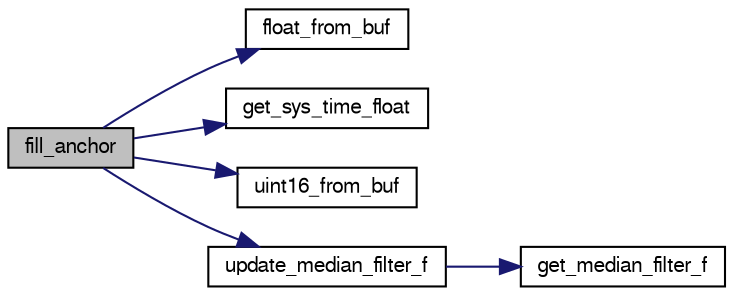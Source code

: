 digraph "fill_anchor"
{
  edge [fontname="FreeSans",fontsize="10",labelfontname="FreeSans",labelfontsize="10"];
  node [fontname="FreeSans",fontsize="10",shape=record];
  rankdir="LR";
  Node1 [label="fill_anchor",height=0.2,width=0.4,color="black", fillcolor="grey75", style="filled", fontcolor="black"];
  Node1 -> Node2 [color="midnightblue",fontsize="10",style="solid",fontname="FreeSans"];
  Node2 [label="float_from_buf",height=0.2,width=0.4,color="black", fillcolor="white", style="filled",URL="$dw1000__arduino_8c.html#a4a70dc17fac75154070c6b4a82d0c761",tooltip="Utility function to get float from buffer. "];
  Node1 -> Node3 [color="midnightblue",fontsize="10",style="solid",fontname="FreeSans"];
  Node3 [label="get_sys_time_float",height=0.2,width=0.4,color="black", fillcolor="white", style="filled",URL="$sys__time_8h.html#af486c2fb33d8d33645256a9970eb056e",tooltip="Get the time in seconds since startup. "];
  Node1 -> Node4 [color="midnightblue",fontsize="10",style="solid",fontname="FreeSans"];
  Node4 [label="uint16_from_buf",height=0.2,width=0.4,color="black", fillcolor="white", style="filled",URL="$dw1000__arduino_8c.html#a995aff8e1dbbbd71e80e723e67aaa725",tooltip="Utility function to get uint16_t from buffer. "];
  Node1 -> Node5 [color="midnightblue",fontsize="10",style="solid",fontname="FreeSans"];
  Node5 [label="update_median_filter_f",height=0.2,width=0.4,color="black", fillcolor="white", style="filled",URL="$median__filter_8h.html#a299781c28e551a49077251f79ddf6487"];
  Node5 -> Node6 [color="midnightblue",fontsize="10",style="solid",fontname="FreeSans"];
  Node6 [label="get_median_filter_f",height=0.2,width=0.4,color="black", fillcolor="white", style="filled",URL="$median__filter_8h.html#ac22bc67043369c2e3322fbcbbe6b7b3f"];
}
